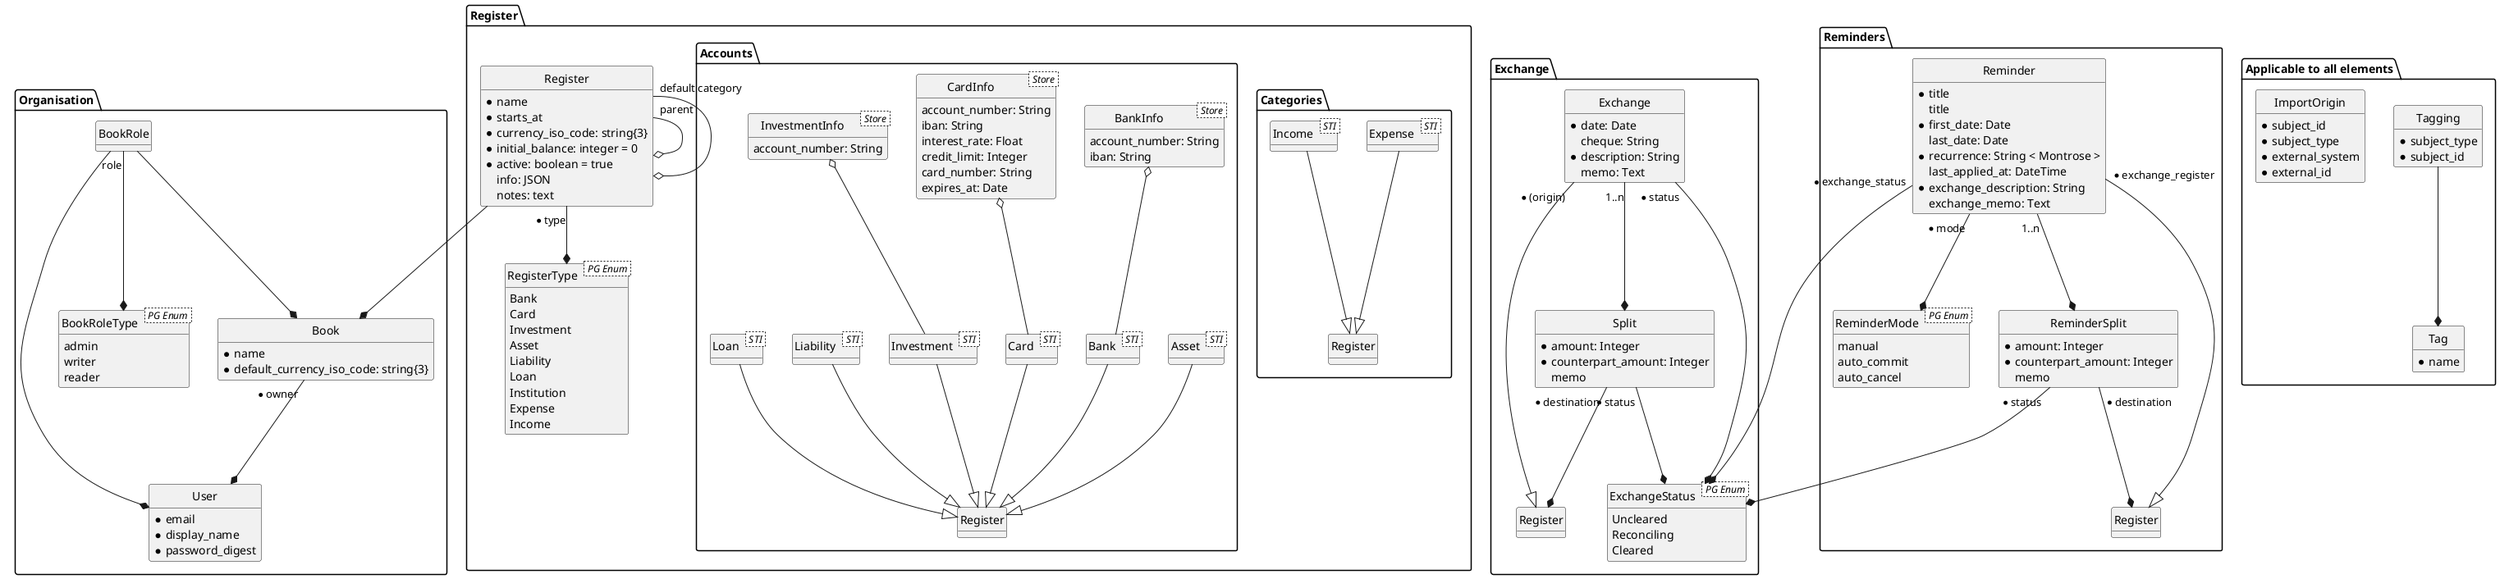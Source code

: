 @startuml Model

hide empty methods
hide circle

package Organisation {
  class User {
    * email
    * display_name
    * password_digest
  }

  class Book {
    * name
    * default_currency_iso_code: string{3}
  }
  Book "* owner" --* User

  enum BookRoleType < PG Enum > {
    admin
    writer
    reader
  }

  class BookRole {
  }
  BookRole --* User
  BookRole --* Book
  BookRole "role" --* BookRoleType
}

package "Register" {
  enum RegisterType < PG Enum > {
    ' Accounts
    Bank
    Card
    Investment
    Asset
    Liability
    Loan
    Institution
    ' Categories
    Expense
    Income
  }

  class Register {
    * name
    * starts_at
    * currency_iso_code: string{3}
    * initial_balance: integer = 0
    * active: boolean = true
    info: JSON
    notes: text
  }
  Register --* Book
  Register "parent" --o Register
  Register "default category" --o Register
  Register "* type" --* RegisterType

  package Categories {
    class Expense < STI > {}
    Expense --|> Register

    class Income < STI > {}
    Income --|> Register
  }

  package Accounts {
    class Asset < STI > {}
    Asset --|> Register

    class Bank < STI > {}
    Bank --|> Register

    class BankInfo < Store > {
      account_number: String
      iban: String
    }
    BankInfo o-- Bank

    class Card < STI > {}
    Card --|> Register

    class CardInfo < Store > {
      account_number: String
      iban: String
      interest_rate: Float
      credit_limit: Integer
      card_number: String
      expires_at: Date
    }
    CardInfo o-- Card

    class Investment < STI > {}
    Investment --|> Register

    class InvestmentInfo < Store > {
      account_number: String
    }
    InvestmentInfo o-- Investment

    class Liability < STI > {}
    Liability --|> Register

    class Loan < STI > {}
    Loan --|> Register
  }
}

package Exchange {
  enum ExchangeStatus < PG Enum > {
    Uncleared
    Reconciling
    Cleared
  }

  class Exchange {
    * date: Date
    cheque: String
    * description: String
    memo: Text
  }
  Exchange "* (origin)" --|> Register
  Exchange "* status" --* ExchangeStatus

  class Split {
    * amount: Integer
    * counterpart_amount: Integer
    memo
  }
  Exchange "1..n" --* Split
  Split "* destination" --* Register
  Split "* status" --* ExchangeStatus
}

package Reminders {
  enum ReminderMode < PG Enum > {
    manual
    auto_commit
    auto_cancel
  }

  class Reminder {
    * title
    title
    * first_date: Date
    last_date: Date
    * recurrence: String < Montrose >
    last_applied_at: DateTime
    * exchange_description: String
    exchange_memo: Text
  }
  Reminder "* mode" --* ReminderMode
  Reminder "* exchange_register" --|> Register
  Reminder "* exchange_status" --* ExchangeStatus

  class ReminderSplit {
    * amount: Integer
    * counterpart_amount: Integer
    memo
  }
  Reminder "1..n" --* ReminderSplit
  ReminderSplit "* destination" --* Register
  ReminderSplit "* status" --* ExchangeStatus
}

package "Applicable to all elements" {
  ' TODO: Create Rails model
  class Tag {
    * name
  }

  ' TODO: Create Rails model
  class Tagging {
    * subject_type
    * subject_id
  }
  Tagging --* Tag

' TODO: Create Rails model
  class ImportOrigin {
    * subject_id
    * subject_type
    * external_system
    * external_id
  }
}

@enduml
